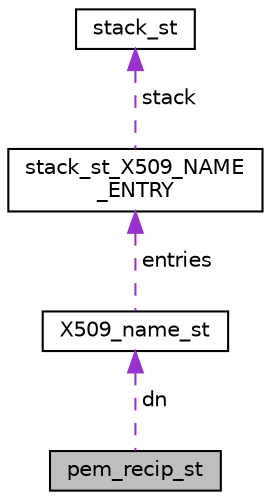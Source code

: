 digraph "pem_recip_st"
{
 // LATEX_PDF_SIZE
  edge [fontname="Helvetica",fontsize="10",labelfontname="Helvetica",labelfontsize="10"];
  node [fontname="Helvetica",fontsize="10",shape=record];
  Node1 [label="pem_recip_st",height=0.2,width=0.4,color="black", fillcolor="grey75", style="filled", fontcolor="black",tooltip=" "];
  Node2 -> Node1 [dir="back",color="darkorchid3",fontsize="10",style="dashed",label=" dn" ,fontname="Helvetica"];
  Node2 [label="X509_name_st",height=0.2,width=0.4,color="black", fillcolor="white", style="filled",URL="$x509_8h.html#struct_x509__name__st",tooltip=" "];
  Node3 -> Node2 [dir="back",color="darkorchid3",fontsize="10",style="dashed",label=" entries" ,fontname="Helvetica"];
  Node3 [label="stack_st_X509_NAME\l_ENTRY",height=0.2,width=0.4,color="black", fillcolor="white", style="filled",URL="$x509_8h.html#structstack__st___x509___n_a_m_e___e_n_t_r_y",tooltip=" "];
  Node4 -> Node3 [dir="back",color="darkorchid3",fontsize="10",style="dashed",label=" stack" ,fontname="Helvetica"];
  Node4 [label="stack_st",height=0.2,width=0.4,color="black", fillcolor="white", style="filled",URL="$structstack__st.html",tooltip=" "];
}
